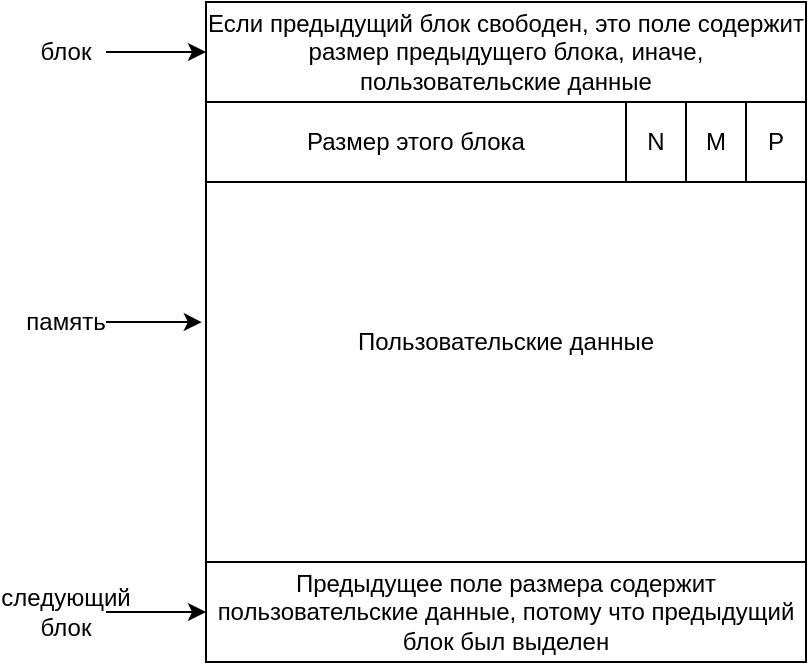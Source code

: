 <mxfile version="14.5.9" type="device"><diagram id="QmGSd_oV7tghGmL7qjCP" name="Page-1"><mxGraphModel dx="1402" dy="788" grid="1" gridSize="10" guides="1" tooltips="1" connect="1" arrows="1" fold="1" page="1" pageScale="1" pageWidth="850" pageHeight="1100" math="0" shadow="0"><root><mxCell id="0"/><mxCell id="1" parent="0"/><mxCell id="Lffmx5hmX21HFSYD_3BR-1" value="Пользовательские данные" style="rounded=0;whiteSpace=wrap;html=1;" vertex="1" parent="1"><mxGeometry x="160" y="40" width="300" height="320" as="geometry"/></mxCell><mxCell id="Lffmx5hmX21HFSYD_3BR-2" value="Предыдущее поле размера содержит пользовательские данные, потому что предыдущий блок был выделен" style="rounded=0;whiteSpace=wrap;html=1;" vertex="1" parent="1"><mxGeometry x="160" y="310" width="300" height="50" as="geometry"/></mxCell><mxCell id="Lffmx5hmX21HFSYD_3BR-3" value="Если предыдущий блок свободен, это поле содержит размер предыдущего блока, иначе, пользовательские данные" style="rounded=0;whiteSpace=wrap;html=1;" vertex="1" parent="1"><mxGeometry x="160" y="30" width="300" height="50" as="geometry"/></mxCell><mxCell id="Lffmx5hmX21HFSYD_3BR-4" value="" style="rounded=0;whiteSpace=wrap;html=1;" vertex="1" parent="1"><mxGeometry x="160" y="80" width="300" height="40" as="geometry"/></mxCell><mxCell id="Lffmx5hmX21HFSYD_3BR-8" value="P" style="rounded=0;whiteSpace=wrap;html=1;" vertex="1" parent="1"><mxGeometry x="430" y="80" width="30" height="40" as="geometry"/></mxCell><mxCell id="Lffmx5hmX21HFSYD_3BR-9" value="M" style="rounded=0;whiteSpace=wrap;html=1;" vertex="1" parent="1"><mxGeometry x="400" y="80" width="30" height="40" as="geometry"/></mxCell><mxCell id="Lffmx5hmX21HFSYD_3BR-10" value="N" style="rounded=0;whiteSpace=wrap;html=1;" vertex="1" parent="1"><mxGeometry x="370" y="80" width="30" height="40" as="geometry"/></mxCell><mxCell id="Lffmx5hmX21HFSYD_3BR-11" value="Размер этого блока" style="rounded=0;whiteSpace=wrap;html=1;" vertex="1" parent="1"><mxGeometry x="160" y="80" width="210" height="40" as="geometry"/></mxCell><mxCell id="Lffmx5hmX21HFSYD_3BR-15" style="edgeStyle=orthogonalEdgeStyle;rounded=0;orthogonalLoop=1;jettySize=auto;html=1;entryX=0;entryY=0.5;entryDx=0;entryDy=0;" edge="1" parent="1" source="Lffmx5hmX21HFSYD_3BR-12" target="Lffmx5hmX21HFSYD_3BR-3"><mxGeometry relative="1" as="geometry"/></mxCell><mxCell id="Lffmx5hmX21HFSYD_3BR-12" value="блок" style="text;html=1;strokeColor=none;fillColor=none;align=center;verticalAlign=middle;whiteSpace=wrap;rounded=0;" vertex="1" parent="1"><mxGeometry x="70" y="45" width="40" height="20" as="geometry"/></mxCell><mxCell id="Lffmx5hmX21HFSYD_3BR-17" style="edgeStyle=orthogonalEdgeStyle;rounded=0;orthogonalLoop=1;jettySize=auto;html=1;entryX=-0.007;entryY=0.469;entryDx=0;entryDy=0;entryPerimeter=0;" edge="1" parent="1" source="Lffmx5hmX21HFSYD_3BR-13" target="Lffmx5hmX21HFSYD_3BR-1"><mxGeometry relative="1" as="geometry"/></mxCell><mxCell id="Lffmx5hmX21HFSYD_3BR-13" value="память" style="text;html=1;strokeColor=none;fillColor=none;align=center;verticalAlign=middle;whiteSpace=wrap;rounded=0;" vertex="1" parent="1"><mxGeometry x="70" y="180" width="40" height="20" as="geometry"/></mxCell><mxCell id="Lffmx5hmX21HFSYD_3BR-18" style="edgeStyle=orthogonalEdgeStyle;rounded=0;orthogonalLoop=1;jettySize=auto;html=1;" edge="1" parent="1" source="Lffmx5hmX21HFSYD_3BR-14" target="Lffmx5hmX21HFSYD_3BR-2"><mxGeometry relative="1" as="geometry"/></mxCell><mxCell id="Lffmx5hmX21HFSYD_3BR-14" value="следующий блок" style="text;html=1;strokeColor=none;fillColor=none;align=center;verticalAlign=middle;whiteSpace=wrap;rounded=0;" vertex="1" parent="1"><mxGeometry x="70" y="325" width="40" height="20" as="geometry"/></mxCell></root></mxGraphModel></diagram></mxfile>